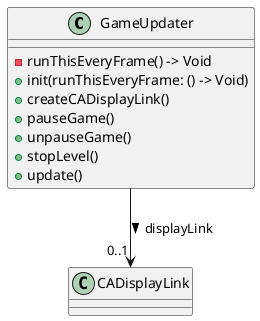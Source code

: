 @startuml
class GameUpdater {
- runThisEveryFrame() -> Void
+ init(runThisEveryFrame: () -> Void)
+ createCADisplayLink()
+ pauseGame()
+ unpauseGame()
+ stopLevel()
+ update()
}

GameUpdater --> "0..1" CADisplayLink: displayLink >
@enduml